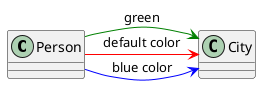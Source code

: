@startuml

skinparam ArrowColor red

class Person
class City
Person -> City: default color
Person -[#blue]> City: blue color
Person -> City #green: green
@enduml